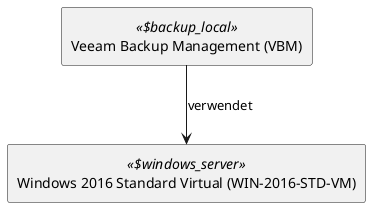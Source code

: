 @startuml


skinparam monochrome true
skinparam componentStyle uml2



show stereotype

rectangle Veeam__F_Backup__F_Management__F___N_VBM__O_ as "Veeam Backup Management (VBM)" <<$backup_local>> {
}

rectangle Windows__F_2016__F_Standard__F_Virtual__F___N_WIN__S_2016__S_STD__S_VM__O_ as "Windows 2016 Standard Virtual (WIN-2016-STD-VM)" <<$windows_server>> {
}
Veeam__F_Backup__F_Management__F___N_VBM__O_ -down-> Windows__F_2016__F_Standard__F_Virtual__F___N_WIN__S_2016__S_STD__S_VM__O_ : verwendet 

' Begin Protected Region [[layouting]]

' End Protected Region   [[layouting]]

@enduml
' Actifsource ID=[dc5bfacd-eaac-11e8-88d3-bfc6b992bdec,472b4fd0-0e1a-11e9-8b4c-f9aec93d8b56,Hash]
